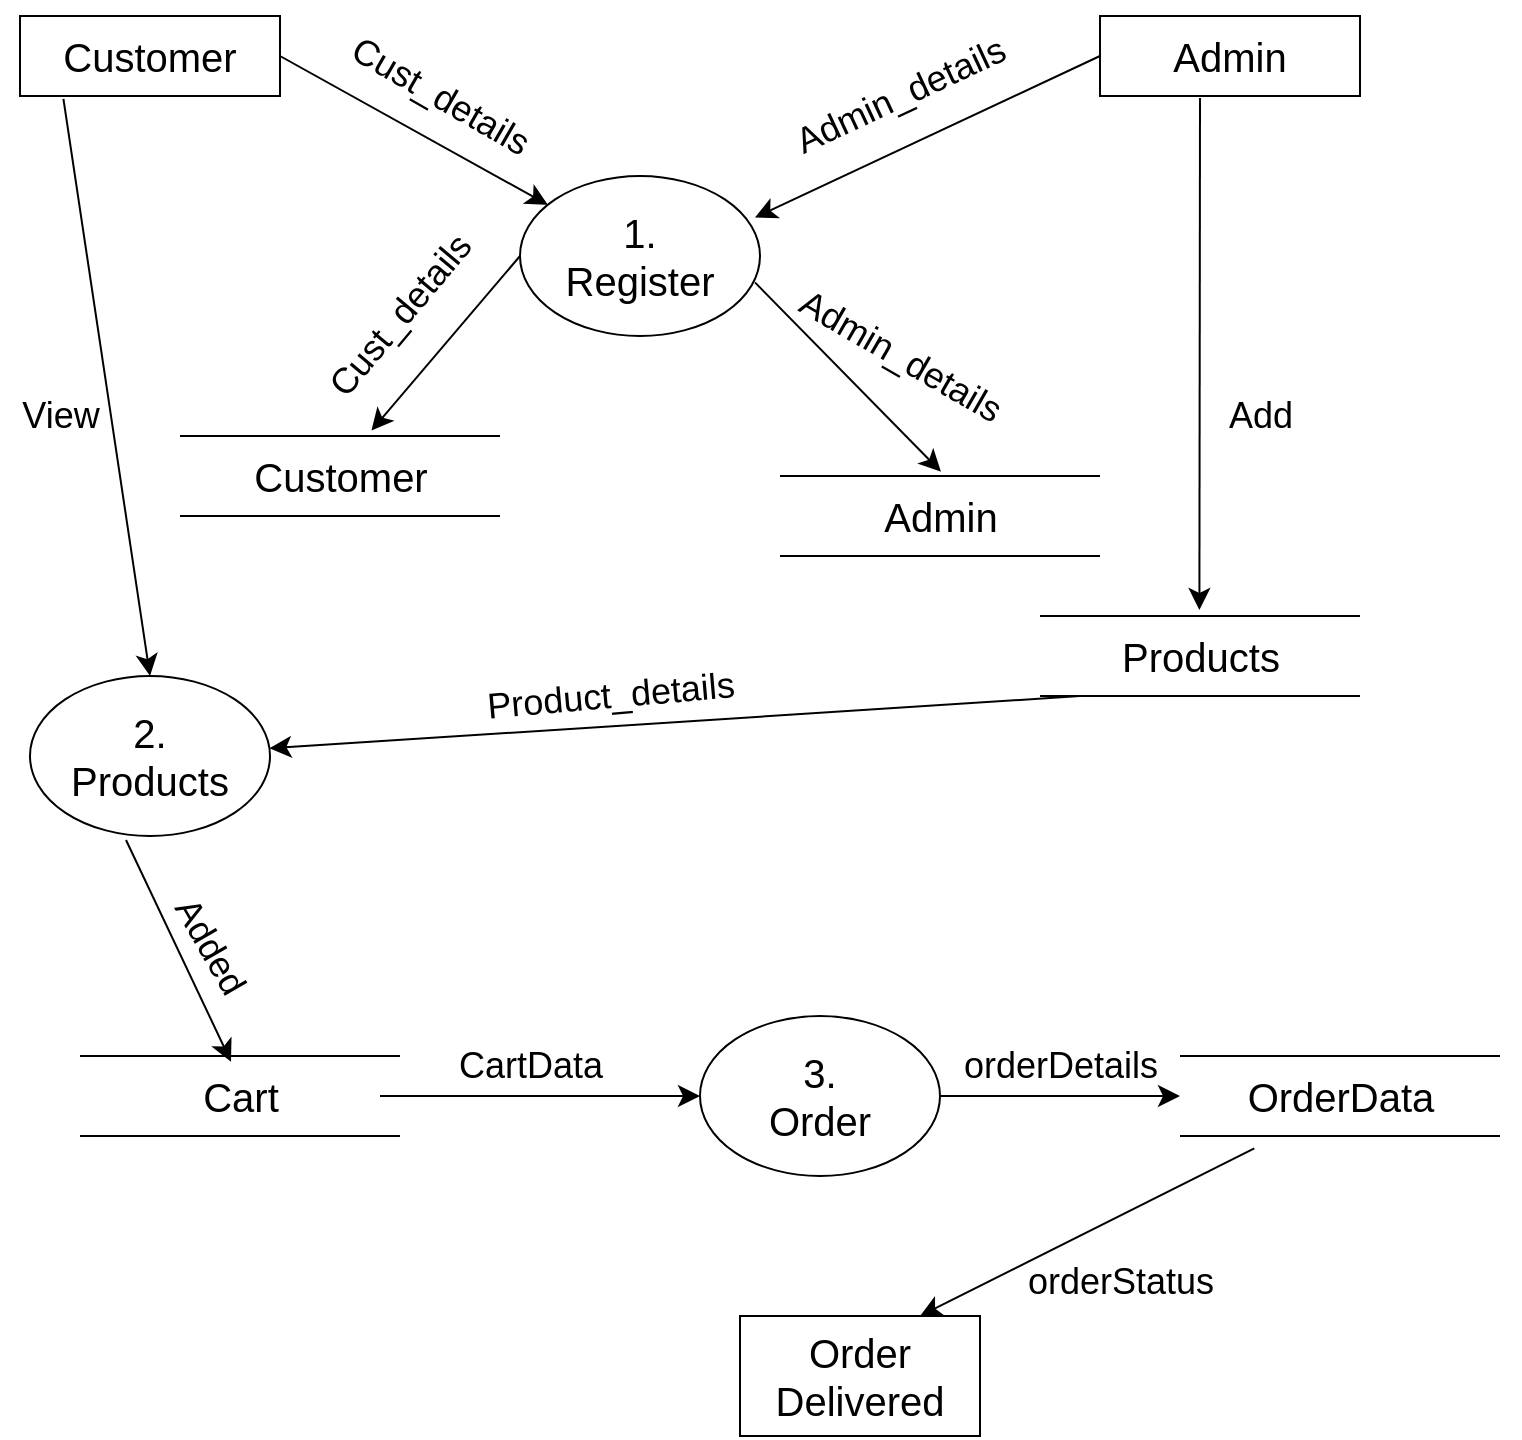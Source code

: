 <mxfile version="22.1.4" type="device">
  <diagram name="Page-1" id="87SbWK4rxJpsjSUS-L1c">
    <mxGraphModel dx="1506" dy="1168" grid="1" gridSize="10" guides="1" tooltips="1" connect="1" arrows="1" fold="1" page="0" pageScale="1" pageWidth="850" pageHeight="1100" math="0" shadow="0">
      <root>
        <mxCell id="0" />
        <mxCell id="1" parent="0" />
        <mxCell id="E6-NcNVp-BEpCwzYryR7-1" value="&lt;font style=&quot;font-size: 20px;&quot;&gt;Customer&lt;/font&gt;" style="rounded=0;whiteSpace=wrap;html=1;fontSize=16;" vertex="1" parent="1">
          <mxGeometry x="-140" y="-40" width="130" height="40" as="geometry" />
        </mxCell>
        <mxCell id="E6-NcNVp-BEpCwzYryR7-2" value="&lt;font style=&quot;font-size: 20px;&quot;&gt;Admin&lt;/font&gt;" style="rounded=0;whiteSpace=wrap;html=1;fontSize=16;" vertex="1" parent="1">
          <mxGeometry x="400" y="-40" width="130" height="40" as="geometry" />
        </mxCell>
        <mxCell id="E6-NcNVp-BEpCwzYryR7-3" value="&lt;font style=&quot;font-size: 20px;&quot;&gt;&lt;span style=&quot;&quot;&gt;1.&lt;br&gt;&lt;/span&gt;&lt;font style=&quot;font-size: 20px;&quot;&gt;Register&lt;br&gt;&lt;/font&gt;&lt;/font&gt;" style="ellipse;whiteSpace=wrap;html=1;fontSize=16;" vertex="1" parent="1">
          <mxGeometry x="110" y="40" width="120" height="80" as="geometry" />
        </mxCell>
        <mxCell id="E6-NcNVp-BEpCwzYryR7-8" value="" style="group" vertex="1" connectable="0" parent="1">
          <mxGeometry x="-70" y="170" width="180" height="40" as="geometry" />
        </mxCell>
        <mxCell id="E6-NcNVp-BEpCwzYryR7-4" value="" style="endArrow=none;html=1;rounded=0;fontSize=12;startSize=8;endSize=8;curved=1;" edge="1" parent="E6-NcNVp-BEpCwzYryR7-8">
          <mxGeometry width="50" height="50" relative="1" as="geometry">
            <mxPoint x="10" as="sourcePoint" />
            <mxPoint x="170" as="targetPoint" />
          </mxGeometry>
        </mxCell>
        <mxCell id="E6-NcNVp-BEpCwzYryR7-5" value="" style="endArrow=none;html=1;rounded=0;fontSize=12;startSize=8;endSize=8;curved=1;" edge="1" parent="E6-NcNVp-BEpCwzYryR7-8">
          <mxGeometry width="50" height="50" relative="1" as="geometry">
            <mxPoint x="10" y="40" as="sourcePoint" />
            <mxPoint x="170" y="40" as="targetPoint" />
          </mxGeometry>
        </mxCell>
        <mxCell id="E6-NcNVp-BEpCwzYryR7-6" value="&lt;font style=&quot;font-size: 20px;&quot;&gt;Customer&lt;/font&gt;" style="text;html=1;align=center;verticalAlign=middle;resizable=0;points=[];autosize=1;strokeColor=none;fillColor=none;fontSize=16;" vertex="1" parent="E6-NcNVp-BEpCwzYryR7-8">
          <mxGeometry x="35" width="110" height="40" as="geometry" />
        </mxCell>
        <mxCell id="E6-NcNVp-BEpCwzYryR7-9" value="" style="group" vertex="1" connectable="0" parent="1">
          <mxGeometry x="230" y="190" width="180" height="40" as="geometry" />
        </mxCell>
        <mxCell id="E6-NcNVp-BEpCwzYryR7-10" value="" style="endArrow=none;html=1;rounded=0;fontSize=12;startSize=8;endSize=8;curved=1;" edge="1" parent="E6-NcNVp-BEpCwzYryR7-9">
          <mxGeometry width="50" height="50" relative="1" as="geometry">
            <mxPoint x="10" as="sourcePoint" />
            <mxPoint x="170" as="targetPoint" />
          </mxGeometry>
        </mxCell>
        <mxCell id="E6-NcNVp-BEpCwzYryR7-11" value="" style="endArrow=none;html=1;rounded=0;fontSize=12;startSize=8;endSize=8;curved=1;" edge="1" parent="E6-NcNVp-BEpCwzYryR7-9">
          <mxGeometry width="50" height="50" relative="1" as="geometry">
            <mxPoint x="10" y="40" as="sourcePoint" />
            <mxPoint x="170" y="40" as="targetPoint" />
          </mxGeometry>
        </mxCell>
        <mxCell id="E6-NcNVp-BEpCwzYryR7-12" value="&lt;font style=&quot;font-size: 20px;&quot;&gt;Admin&lt;/font&gt;" style="text;html=1;align=center;verticalAlign=middle;resizable=0;points=[];autosize=1;strokeColor=none;fillColor=none;fontSize=16;" vertex="1" parent="E6-NcNVp-BEpCwzYryR7-9">
          <mxGeometry x="50" width="80" height="40" as="geometry" />
        </mxCell>
        <mxCell id="E6-NcNVp-BEpCwzYryR7-13" value="" style="endArrow=classic;html=1;rounded=0;fontSize=12;startSize=8;endSize=8;curved=1;exitX=1;exitY=0.5;exitDx=0;exitDy=0;" edge="1" parent="1" source="E6-NcNVp-BEpCwzYryR7-1" target="E6-NcNVp-BEpCwzYryR7-3">
          <mxGeometry width="50" height="50" relative="1" as="geometry">
            <mxPoint x="20" y="30" as="sourcePoint" />
            <mxPoint x="70" y="-20" as="targetPoint" />
          </mxGeometry>
        </mxCell>
        <mxCell id="E6-NcNVp-BEpCwzYryR7-14" value="&lt;font style=&quot;font-size: 18px;&quot;&gt;Cust_details&lt;/font&gt;" style="text;html=1;align=center;verticalAlign=middle;resizable=0;points=[];autosize=1;strokeColor=none;fillColor=none;fontSize=16;rotation=30;" vertex="1" parent="1">
          <mxGeometry x="10" y="-20" width="120" height="40" as="geometry" />
        </mxCell>
        <mxCell id="E6-NcNVp-BEpCwzYryR7-15" value="" style="endArrow=classic;html=1;rounded=0;fontSize=12;startSize=8;endSize=8;curved=1;exitX=0;exitY=0.5;exitDx=0;exitDy=0;entryX=0.979;entryY=0.26;entryDx=0;entryDy=0;entryPerimeter=0;" edge="1" parent="1" source="E6-NcNVp-BEpCwzYryR7-2" target="E6-NcNVp-BEpCwzYryR7-3">
          <mxGeometry width="50" height="50" relative="1" as="geometry">
            <mxPoint x="260" y="60" as="sourcePoint" />
            <mxPoint x="310" y="10" as="targetPoint" />
          </mxGeometry>
        </mxCell>
        <mxCell id="E6-NcNVp-BEpCwzYryR7-16" value="&lt;font style=&quot;font-size: 18px;&quot;&gt;Admin_details&lt;/font&gt;" style="text;html=1;align=center;verticalAlign=middle;resizable=0;points=[];autosize=1;strokeColor=none;fillColor=none;fontSize=16;rotation=-25;" vertex="1" parent="1">
          <mxGeometry x="230" y="-20" width="140" height="40" as="geometry" />
        </mxCell>
        <mxCell id="E6-NcNVp-BEpCwzYryR7-17" value="" style="endArrow=classic;html=1;rounded=0;fontSize=12;startSize=8;endSize=8;curved=1;exitX=0;exitY=0.5;exitDx=0;exitDy=0;entryX=0.643;entryY=-0.068;entryDx=0;entryDy=0;entryPerimeter=0;" edge="1" parent="1" source="E6-NcNVp-BEpCwzYryR7-3" target="E6-NcNVp-BEpCwzYryR7-6">
          <mxGeometry width="50" height="50" relative="1" as="geometry">
            <mxPoint x="60" y="240" as="sourcePoint" />
            <mxPoint x="110" y="190" as="targetPoint" />
          </mxGeometry>
        </mxCell>
        <mxCell id="E6-NcNVp-BEpCwzYryR7-18" value="&lt;font style=&quot;font-size: 18px;&quot;&gt;Cust_details&lt;/font&gt;" style="text;html=1;align=center;verticalAlign=middle;resizable=0;points=[];autosize=1;strokeColor=none;fillColor=none;fontSize=16;rotation=-50;" vertex="1" parent="1">
          <mxGeometry x="-10" y="90" width="120" height="40" as="geometry" />
        </mxCell>
        <mxCell id="E6-NcNVp-BEpCwzYryR7-19" value="" style="endArrow=classic;html=1;rounded=0;fontSize=12;startSize=8;endSize=8;curved=1;exitX=0.979;exitY=0.665;exitDx=0;exitDy=0;exitPerimeter=0;entryX=0.506;entryY=-0.053;entryDx=0;entryDy=0;entryPerimeter=0;" edge="1" parent="1" source="E6-NcNVp-BEpCwzYryR7-3" target="E6-NcNVp-BEpCwzYryR7-12">
          <mxGeometry width="50" height="50" relative="1" as="geometry">
            <mxPoint x="310" y="160" as="sourcePoint" />
            <mxPoint x="420" y="120" as="targetPoint" />
          </mxGeometry>
        </mxCell>
        <mxCell id="E6-NcNVp-BEpCwzYryR7-20" value="&lt;font style=&quot;font-size: 18px;&quot;&gt;Admin_details&lt;/font&gt;" style="text;html=1;align=center;verticalAlign=middle;resizable=0;points=[];autosize=1;strokeColor=none;fillColor=none;fontSize=16;rotation=30;" vertex="1" parent="1">
          <mxGeometry x="230" y="110" width="140" height="40" as="geometry" />
        </mxCell>
        <mxCell id="E6-NcNVp-BEpCwzYryR7-21" value="&lt;font style=&quot;font-size: 20px;&quot;&gt;2.&lt;br&gt;Products&lt;/font&gt;" style="ellipse;whiteSpace=wrap;html=1;fontSize=16;" vertex="1" parent="1">
          <mxGeometry x="-135" y="290" width="120" height="80" as="geometry" />
        </mxCell>
        <mxCell id="E6-NcNVp-BEpCwzYryR7-22" value="" style="endArrow=classic;html=1;rounded=0;fontSize=12;startSize=8;endSize=8;curved=1;exitX=0.167;exitY=1.035;exitDx=0;exitDy=0;exitPerimeter=0;entryX=0.5;entryY=0;entryDx=0;entryDy=0;" edge="1" parent="1" source="E6-NcNVp-BEpCwzYryR7-1" target="E6-NcNVp-BEpCwzYryR7-21">
          <mxGeometry width="50" height="50" relative="1" as="geometry">
            <mxPoint x="-100" y="250" as="sourcePoint" />
            <mxPoint x="-50" y="200" as="targetPoint" />
          </mxGeometry>
        </mxCell>
        <mxCell id="E6-NcNVp-BEpCwzYryR7-23" value="&lt;font style=&quot;font-size: 18px;&quot;&gt;View&lt;/font&gt;" style="text;html=1;align=center;verticalAlign=middle;resizable=0;points=[];autosize=1;strokeColor=none;fillColor=none;fontSize=16;" vertex="1" parent="1">
          <mxGeometry x="-150" y="140" width="60" height="40" as="geometry" />
        </mxCell>
        <mxCell id="E6-NcNVp-BEpCwzYryR7-27" value="" style="endArrow=classic;html=1;rounded=0;fontSize=12;startSize=8;endSize=8;curved=1;" edge="1" parent="1" target="E6-NcNVp-BEpCwzYryR7-21">
          <mxGeometry width="50" height="50" relative="1" as="geometry">
            <mxPoint x="390" y="300" as="sourcePoint" />
            <mxPoint x="80" y="250" as="targetPoint" />
          </mxGeometry>
        </mxCell>
        <mxCell id="E6-NcNVp-BEpCwzYryR7-28" value="&lt;font style=&quot;font-size: 18px;&quot;&gt;Product_details&lt;/font&gt;" style="text;html=1;align=center;verticalAlign=middle;resizable=0;points=[];autosize=1;strokeColor=none;fillColor=none;fontSize=16;rotation=-5;" vertex="1" parent="1">
          <mxGeometry x="80" y="280" width="150" height="40" as="geometry" />
        </mxCell>
        <mxCell id="E6-NcNVp-BEpCwzYryR7-29" value="&lt;font style=&quot;font-size: 20px;&quot;&gt;3.&lt;br&gt;Order&lt;br&gt;&lt;/font&gt;" style="ellipse;whiteSpace=wrap;html=1;fontSize=16;" vertex="1" parent="1">
          <mxGeometry x="200" y="460" width="120" height="80" as="geometry" />
        </mxCell>
        <mxCell id="E6-NcNVp-BEpCwzYryR7-31" value="" style="group" vertex="1" connectable="0" parent="1">
          <mxGeometry x="370" y="260" width="160" height="40" as="geometry" />
        </mxCell>
        <mxCell id="E6-NcNVp-BEpCwzYryR7-24" value="" style="endArrow=none;html=1;rounded=0;fontSize=12;startSize=8;endSize=8;curved=1;" edge="1" parent="E6-NcNVp-BEpCwzYryR7-31">
          <mxGeometry width="50" height="50" relative="1" as="geometry">
            <mxPoint as="sourcePoint" />
            <mxPoint x="160" as="targetPoint" />
          </mxGeometry>
        </mxCell>
        <mxCell id="E6-NcNVp-BEpCwzYryR7-25" value="" style="endArrow=none;html=1;rounded=0;fontSize=12;startSize=8;endSize=8;curved=1;" edge="1" parent="E6-NcNVp-BEpCwzYryR7-31">
          <mxGeometry width="50" height="50" relative="1" as="geometry">
            <mxPoint y="40" as="sourcePoint" />
            <mxPoint x="160" y="40" as="targetPoint" />
          </mxGeometry>
        </mxCell>
        <mxCell id="E6-NcNVp-BEpCwzYryR7-26" value="&lt;font style=&quot;font-size: 20px;&quot;&gt;Products&lt;/font&gt;" style="text;html=1;align=center;verticalAlign=middle;resizable=0;points=[];autosize=1;strokeColor=none;fillColor=none;fontSize=16;" vertex="1" parent="E6-NcNVp-BEpCwzYryR7-31">
          <mxGeometry x="30" width="100" height="40" as="geometry" />
        </mxCell>
        <mxCell id="E6-NcNVp-BEpCwzYryR7-36" value="" style="endArrow=classic;html=1;rounded=0;fontSize=12;startSize=8;endSize=8;curved=1;exitX=0.167;exitY=1.035;exitDx=0;exitDy=0;exitPerimeter=0;entryX=0.497;entryY=-0.075;entryDx=0;entryDy=0;entryPerimeter=0;" edge="1" parent="1" target="E6-NcNVp-BEpCwzYryR7-26">
          <mxGeometry width="50" height="50" relative="1" as="geometry">
            <mxPoint x="450" y="1" as="sourcePoint" />
            <mxPoint x="490" y="260" as="targetPoint" />
          </mxGeometry>
        </mxCell>
        <mxCell id="E6-NcNVp-BEpCwzYryR7-37" value="&lt;font style=&quot;font-size: 18px;&quot;&gt;Add&lt;/font&gt;" style="text;html=1;align=center;verticalAlign=middle;resizable=0;points=[];autosize=1;strokeColor=none;fillColor=none;fontSize=16;" vertex="1" parent="1">
          <mxGeometry x="450" y="140" width="60" height="40" as="geometry" />
        </mxCell>
        <mxCell id="E6-NcNVp-BEpCwzYryR7-38" value="" style="group" vertex="1" connectable="0" parent="1">
          <mxGeometry x="-120" y="480" width="180" height="40" as="geometry" />
        </mxCell>
        <mxCell id="E6-NcNVp-BEpCwzYryR7-39" value="" style="endArrow=none;html=1;rounded=0;fontSize=12;startSize=8;endSize=8;curved=1;" edge="1" parent="E6-NcNVp-BEpCwzYryR7-38">
          <mxGeometry width="50" height="50" relative="1" as="geometry">
            <mxPoint x="10" as="sourcePoint" />
            <mxPoint x="170" as="targetPoint" />
          </mxGeometry>
        </mxCell>
        <mxCell id="E6-NcNVp-BEpCwzYryR7-40" value="" style="endArrow=none;html=1;rounded=0;fontSize=12;startSize=8;endSize=8;curved=1;" edge="1" parent="E6-NcNVp-BEpCwzYryR7-38">
          <mxGeometry width="50" height="50" relative="1" as="geometry">
            <mxPoint x="10" y="40" as="sourcePoint" />
            <mxPoint x="170" y="40" as="targetPoint" />
          </mxGeometry>
        </mxCell>
        <mxCell id="E6-NcNVp-BEpCwzYryR7-41" value="&lt;font style=&quot;font-size: 20px;&quot;&gt;Cart&lt;/font&gt;" style="text;html=1;align=center;verticalAlign=middle;resizable=0;points=[];autosize=1;strokeColor=none;fillColor=none;fontSize=16;" vertex="1" parent="E6-NcNVp-BEpCwzYryR7-38">
          <mxGeometry x="60" width="60" height="40" as="geometry" />
        </mxCell>
        <mxCell id="E6-NcNVp-BEpCwzYryR7-42" value="" style="endArrow=classic;html=1;rounded=0;fontSize=12;startSize=8;endSize=8;curved=1;exitX=0.4;exitY=1.025;exitDx=0;exitDy=0;exitPerimeter=0;entryX=0.425;entryY=0.071;entryDx=0;entryDy=0;entryPerimeter=0;" edge="1" parent="1" source="E6-NcNVp-BEpCwzYryR7-21" target="E6-NcNVp-BEpCwzYryR7-41">
          <mxGeometry width="50" height="50" relative="1" as="geometry">
            <mxPoint x="-190" y="470" as="sourcePoint" />
            <mxPoint x="-140" y="420" as="targetPoint" />
          </mxGeometry>
        </mxCell>
        <mxCell id="E6-NcNVp-BEpCwzYryR7-43" value="&lt;font style=&quot;font-size: 18px;&quot;&gt;Added&lt;/font&gt;" style="text;html=1;align=center;verticalAlign=middle;resizable=0;points=[];autosize=1;strokeColor=none;fillColor=none;fontSize=16;rotation=60;" vertex="1" parent="1">
          <mxGeometry x="-85" y="405" width="80" height="40" as="geometry" />
        </mxCell>
        <mxCell id="E6-NcNVp-BEpCwzYryR7-44" value="" style="endArrow=classic;html=1;rounded=0;fontSize=12;startSize=8;endSize=8;curved=1;entryX=0;entryY=0.5;entryDx=0;entryDy=0;" edge="1" parent="1" target="E6-NcNVp-BEpCwzYryR7-29">
          <mxGeometry width="50" height="50" relative="1" as="geometry">
            <mxPoint x="40" y="500" as="sourcePoint" />
            <mxPoint x="160" y="480" as="targetPoint" />
          </mxGeometry>
        </mxCell>
        <mxCell id="E6-NcNVp-BEpCwzYryR7-45" value="&lt;font style=&quot;font-size: 18px;&quot;&gt;CartData&lt;/font&gt;" style="text;html=1;align=center;verticalAlign=middle;resizable=0;points=[];autosize=1;strokeColor=none;fillColor=none;fontSize=16;rotation=0;" vertex="1" parent="1">
          <mxGeometry x="65" y="465" width="100" height="40" as="geometry" />
        </mxCell>
        <mxCell id="E6-NcNVp-BEpCwzYryR7-46" value="&lt;font style=&quot;font-size: 20px;&quot;&gt;Order Delivered&lt;/font&gt;" style="rounded=0;whiteSpace=wrap;html=1;fontSize=16;" vertex="1" parent="1">
          <mxGeometry x="220" y="610" width="120" height="60" as="geometry" />
        </mxCell>
        <mxCell id="E6-NcNVp-BEpCwzYryR7-50" value="" style="group" vertex="1" connectable="0" parent="1">
          <mxGeometry x="430" y="480" width="180" height="40" as="geometry" />
        </mxCell>
        <mxCell id="E6-NcNVp-BEpCwzYryR7-51" value="" style="endArrow=none;html=1;rounded=0;fontSize=12;startSize=8;endSize=8;curved=1;" edge="1" parent="E6-NcNVp-BEpCwzYryR7-50">
          <mxGeometry width="50" height="50" relative="1" as="geometry">
            <mxPoint x="10" as="sourcePoint" />
            <mxPoint x="170" as="targetPoint" />
          </mxGeometry>
        </mxCell>
        <mxCell id="E6-NcNVp-BEpCwzYryR7-52" value="" style="endArrow=none;html=1;rounded=0;fontSize=12;startSize=8;endSize=8;curved=1;" edge="1" parent="E6-NcNVp-BEpCwzYryR7-50">
          <mxGeometry width="50" height="50" relative="1" as="geometry">
            <mxPoint x="10" y="40" as="sourcePoint" />
            <mxPoint x="170" y="40" as="targetPoint" />
          </mxGeometry>
        </mxCell>
        <mxCell id="E6-NcNVp-BEpCwzYryR7-53" value="&lt;font style=&quot;font-size: 20px;&quot;&gt;OrderData&lt;/font&gt;" style="text;html=1;align=center;verticalAlign=middle;resizable=0;points=[];autosize=1;strokeColor=none;fillColor=none;fontSize=16;" vertex="1" parent="E6-NcNVp-BEpCwzYryR7-50">
          <mxGeometry x="30" width="120" height="40" as="geometry" />
        </mxCell>
        <mxCell id="E6-NcNVp-BEpCwzYryR7-54" value="" style="endArrow=classic;html=1;rounded=0;fontSize=12;startSize=8;endSize=8;curved=1;exitX=1;exitY=0.5;exitDx=0;exitDy=0;" edge="1" parent="1" source="E6-NcNVp-BEpCwzYryR7-29">
          <mxGeometry width="50" height="50" relative="1" as="geometry">
            <mxPoint x="380" y="580" as="sourcePoint" />
            <mxPoint x="440" y="500" as="targetPoint" />
          </mxGeometry>
        </mxCell>
        <mxCell id="E6-NcNVp-BEpCwzYryR7-55" value="" style="endArrow=classic;html=1;rounded=0;fontSize=12;startSize=8;endSize=8;curved=1;exitX=0.143;exitY=1.154;exitDx=0;exitDy=0;exitPerimeter=0;entryX=0.75;entryY=0;entryDx=0;entryDy=0;" edge="1" parent="1" source="E6-NcNVp-BEpCwzYryR7-53" target="E6-NcNVp-BEpCwzYryR7-46">
          <mxGeometry width="50" height="50" relative="1" as="geometry">
            <mxPoint x="270" y="660" as="sourcePoint" />
            <mxPoint x="320" y="610" as="targetPoint" />
          </mxGeometry>
        </mxCell>
        <mxCell id="E6-NcNVp-BEpCwzYryR7-56" value="&lt;font style=&quot;font-size: 18px;&quot;&gt;orderStatus&lt;/font&gt;" style="text;html=1;align=center;verticalAlign=middle;resizable=0;points=[];autosize=1;strokeColor=none;fillColor=none;fontSize=16;" vertex="1" parent="1">
          <mxGeometry x="350" y="573" width="120" height="40" as="geometry" />
        </mxCell>
        <mxCell id="E6-NcNVp-BEpCwzYryR7-57" value="&lt;font style=&quot;font-size: 18px;&quot;&gt;orderDetails&lt;/font&gt;" style="text;html=1;align=center;verticalAlign=middle;resizable=0;points=[];autosize=1;strokeColor=none;fillColor=none;fontSize=16;" vertex="1" parent="1">
          <mxGeometry x="320" y="465" width="120" height="40" as="geometry" />
        </mxCell>
      </root>
    </mxGraphModel>
  </diagram>
</mxfile>
